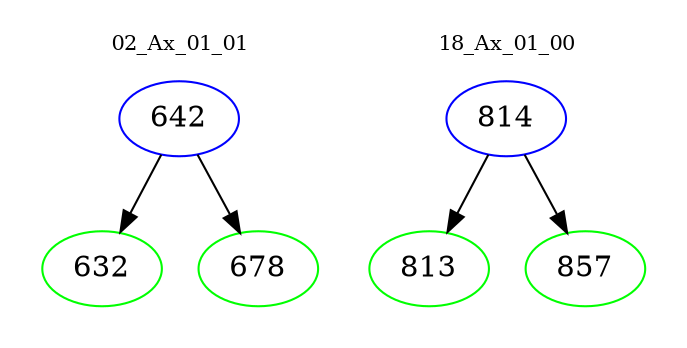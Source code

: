 digraph{
subgraph cluster_0 {
color = white
label = "02_Ax_01_01";
fontsize=10;
T0_642 [label="642", color="blue"]
T0_642 -> T0_632 [color="black"]
T0_632 [label="632", color="green"]
T0_642 -> T0_678 [color="black"]
T0_678 [label="678", color="green"]
}
subgraph cluster_1 {
color = white
label = "18_Ax_01_00";
fontsize=10;
T1_814 [label="814", color="blue"]
T1_814 -> T1_813 [color="black"]
T1_813 [label="813", color="green"]
T1_814 -> T1_857 [color="black"]
T1_857 [label="857", color="green"]
}
}
